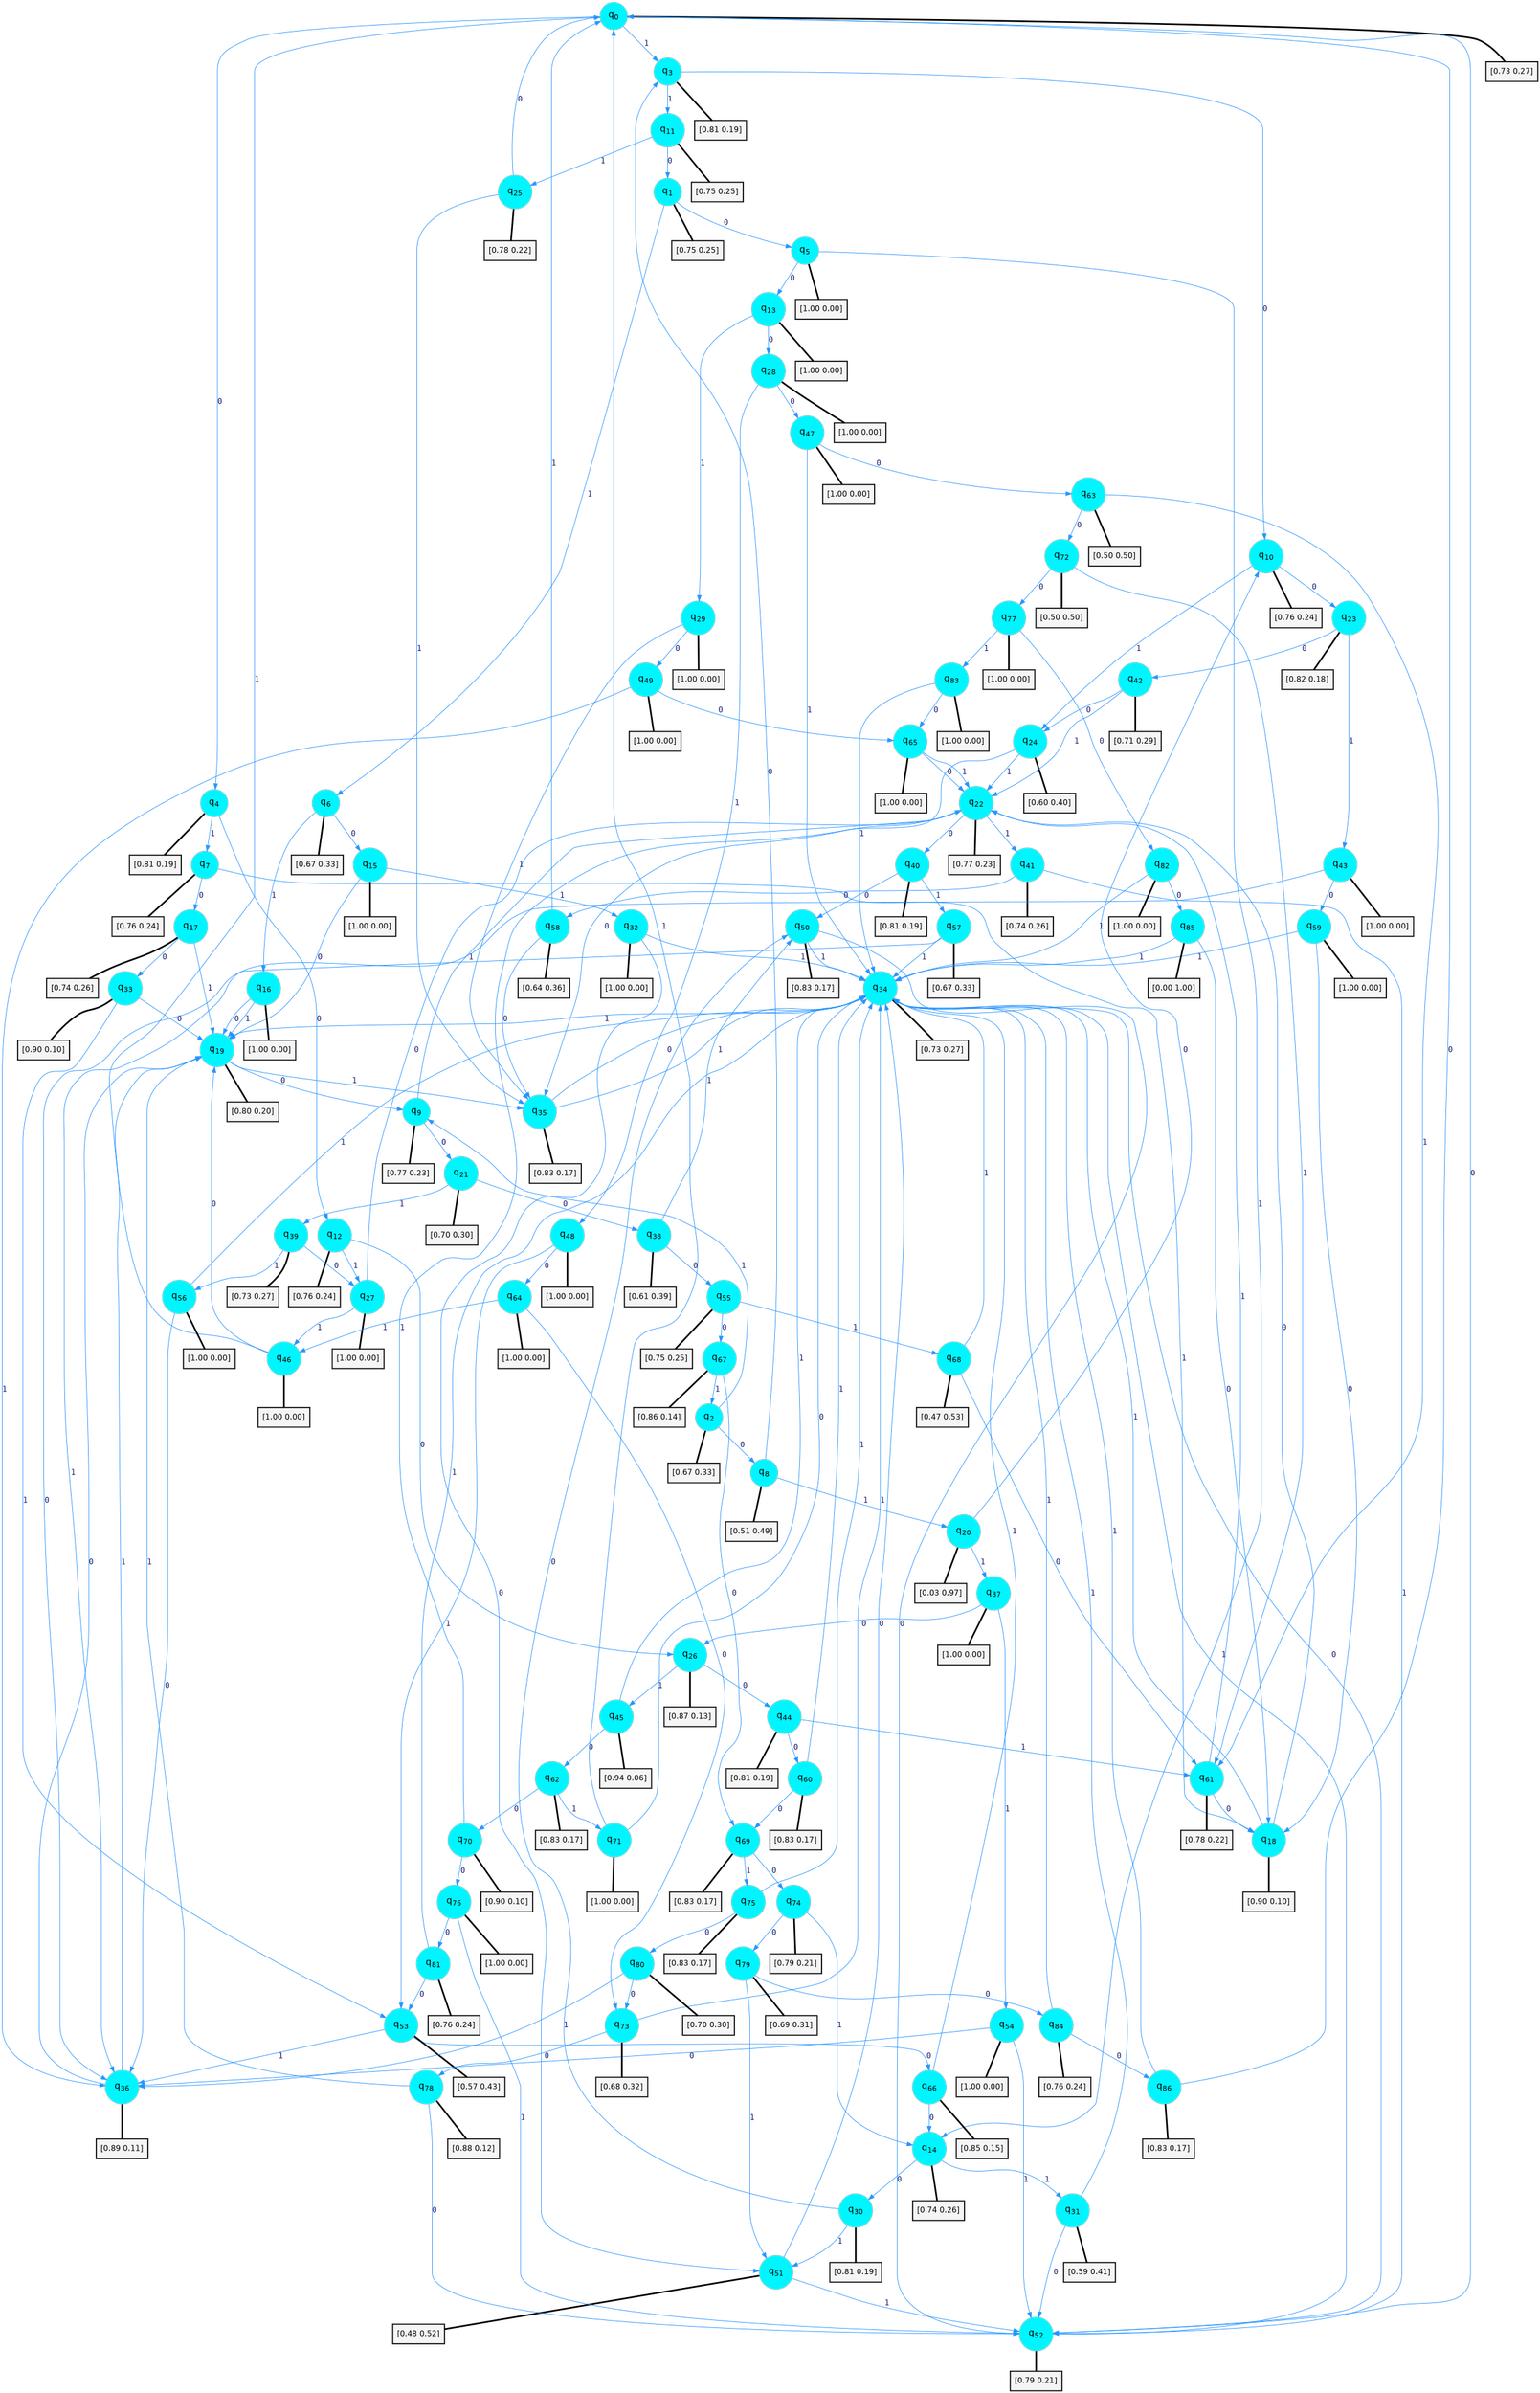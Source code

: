 digraph G {
graph [
bgcolor=transparent, dpi=300, rankdir=TD, size="40,25"];
node [
color=gray, fillcolor=turquoise1, fontcolor=black, fontname=Helvetica, fontsize=16, fontweight=bold, shape=circle, style=filled];
edge [
arrowsize=1, color=dodgerblue1, fontcolor=midnightblue, fontname=courier, fontweight=bold, penwidth=1, style=solid, weight=20];
0[label=<q<SUB>0</SUB>>];
1[label=<q<SUB>1</SUB>>];
2[label=<q<SUB>2</SUB>>];
3[label=<q<SUB>3</SUB>>];
4[label=<q<SUB>4</SUB>>];
5[label=<q<SUB>5</SUB>>];
6[label=<q<SUB>6</SUB>>];
7[label=<q<SUB>7</SUB>>];
8[label=<q<SUB>8</SUB>>];
9[label=<q<SUB>9</SUB>>];
10[label=<q<SUB>10</SUB>>];
11[label=<q<SUB>11</SUB>>];
12[label=<q<SUB>12</SUB>>];
13[label=<q<SUB>13</SUB>>];
14[label=<q<SUB>14</SUB>>];
15[label=<q<SUB>15</SUB>>];
16[label=<q<SUB>16</SUB>>];
17[label=<q<SUB>17</SUB>>];
18[label=<q<SUB>18</SUB>>];
19[label=<q<SUB>19</SUB>>];
20[label=<q<SUB>20</SUB>>];
21[label=<q<SUB>21</SUB>>];
22[label=<q<SUB>22</SUB>>];
23[label=<q<SUB>23</SUB>>];
24[label=<q<SUB>24</SUB>>];
25[label=<q<SUB>25</SUB>>];
26[label=<q<SUB>26</SUB>>];
27[label=<q<SUB>27</SUB>>];
28[label=<q<SUB>28</SUB>>];
29[label=<q<SUB>29</SUB>>];
30[label=<q<SUB>30</SUB>>];
31[label=<q<SUB>31</SUB>>];
32[label=<q<SUB>32</SUB>>];
33[label=<q<SUB>33</SUB>>];
34[label=<q<SUB>34</SUB>>];
35[label=<q<SUB>35</SUB>>];
36[label=<q<SUB>36</SUB>>];
37[label=<q<SUB>37</SUB>>];
38[label=<q<SUB>38</SUB>>];
39[label=<q<SUB>39</SUB>>];
40[label=<q<SUB>40</SUB>>];
41[label=<q<SUB>41</SUB>>];
42[label=<q<SUB>42</SUB>>];
43[label=<q<SUB>43</SUB>>];
44[label=<q<SUB>44</SUB>>];
45[label=<q<SUB>45</SUB>>];
46[label=<q<SUB>46</SUB>>];
47[label=<q<SUB>47</SUB>>];
48[label=<q<SUB>48</SUB>>];
49[label=<q<SUB>49</SUB>>];
50[label=<q<SUB>50</SUB>>];
51[label=<q<SUB>51</SUB>>];
52[label=<q<SUB>52</SUB>>];
53[label=<q<SUB>53</SUB>>];
54[label=<q<SUB>54</SUB>>];
55[label=<q<SUB>55</SUB>>];
56[label=<q<SUB>56</SUB>>];
57[label=<q<SUB>57</SUB>>];
58[label=<q<SUB>58</SUB>>];
59[label=<q<SUB>59</SUB>>];
60[label=<q<SUB>60</SUB>>];
61[label=<q<SUB>61</SUB>>];
62[label=<q<SUB>62</SUB>>];
63[label=<q<SUB>63</SUB>>];
64[label=<q<SUB>64</SUB>>];
65[label=<q<SUB>65</SUB>>];
66[label=<q<SUB>66</SUB>>];
67[label=<q<SUB>67</SUB>>];
68[label=<q<SUB>68</SUB>>];
69[label=<q<SUB>69</SUB>>];
70[label=<q<SUB>70</SUB>>];
71[label=<q<SUB>71</SUB>>];
72[label=<q<SUB>72</SUB>>];
73[label=<q<SUB>73</SUB>>];
74[label=<q<SUB>74</SUB>>];
75[label=<q<SUB>75</SUB>>];
76[label=<q<SUB>76</SUB>>];
77[label=<q<SUB>77</SUB>>];
78[label=<q<SUB>78</SUB>>];
79[label=<q<SUB>79</SUB>>];
80[label=<q<SUB>80</SUB>>];
81[label=<q<SUB>81</SUB>>];
82[label=<q<SUB>82</SUB>>];
83[label=<q<SUB>83</SUB>>];
84[label=<q<SUB>84</SUB>>];
85[label=<q<SUB>85</SUB>>];
86[label=<q<SUB>86</SUB>>];
87[label="[0.73 0.27]", shape=box,fontcolor=black, fontname=Helvetica, fontsize=14, penwidth=2, fillcolor=whitesmoke,color=black];
88[label="[0.75 0.25]", shape=box,fontcolor=black, fontname=Helvetica, fontsize=14, penwidth=2, fillcolor=whitesmoke,color=black];
89[label="[0.67 0.33]", shape=box,fontcolor=black, fontname=Helvetica, fontsize=14, penwidth=2, fillcolor=whitesmoke,color=black];
90[label="[0.81 0.19]", shape=box,fontcolor=black, fontname=Helvetica, fontsize=14, penwidth=2, fillcolor=whitesmoke,color=black];
91[label="[0.81 0.19]", shape=box,fontcolor=black, fontname=Helvetica, fontsize=14, penwidth=2, fillcolor=whitesmoke,color=black];
92[label="[1.00 0.00]", shape=box,fontcolor=black, fontname=Helvetica, fontsize=14, penwidth=2, fillcolor=whitesmoke,color=black];
93[label="[0.67 0.33]", shape=box,fontcolor=black, fontname=Helvetica, fontsize=14, penwidth=2, fillcolor=whitesmoke,color=black];
94[label="[0.76 0.24]", shape=box,fontcolor=black, fontname=Helvetica, fontsize=14, penwidth=2, fillcolor=whitesmoke,color=black];
95[label="[0.51 0.49]", shape=box,fontcolor=black, fontname=Helvetica, fontsize=14, penwidth=2, fillcolor=whitesmoke,color=black];
96[label="[0.77 0.23]", shape=box,fontcolor=black, fontname=Helvetica, fontsize=14, penwidth=2, fillcolor=whitesmoke,color=black];
97[label="[0.76 0.24]", shape=box,fontcolor=black, fontname=Helvetica, fontsize=14, penwidth=2, fillcolor=whitesmoke,color=black];
98[label="[0.75 0.25]", shape=box,fontcolor=black, fontname=Helvetica, fontsize=14, penwidth=2, fillcolor=whitesmoke,color=black];
99[label="[0.76 0.24]", shape=box,fontcolor=black, fontname=Helvetica, fontsize=14, penwidth=2, fillcolor=whitesmoke,color=black];
100[label="[1.00 0.00]", shape=box,fontcolor=black, fontname=Helvetica, fontsize=14, penwidth=2, fillcolor=whitesmoke,color=black];
101[label="[0.74 0.26]", shape=box,fontcolor=black, fontname=Helvetica, fontsize=14, penwidth=2, fillcolor=whitesmoke,color=black];
102[label="[1.00 0.00]", shape=box,fontcolor=black, fontname=Helvetica, fontsize=14, penwidth=2, fillcolor=whitesmoke,color=black];
103[label="[1.00 0.00]", shape=box,fontcolor=black, fontname=Helvetica, fontsize=14, penwidth=2, fillcolor=whitesmoke,color=black];
104[label="[0.74 0.26]", shape=box,fontcolor=black, fontname=Helvetica, fontsize=14, penwidth=2, fillcolor=whitesmoke,color=black];
105[label="[0.90 0.10]", shape=box,fontcolor=black, fontname=Helvetica, fontsize=14, penwidth=2, fillcolor=whitesmoke,color=black];
106[label="[0.80 0.20]", shape=box,fontcolor=black, fontname=Helvetica, fontsize=14, penwidth=2, fillcolor=whitesmoke,color=black];
107[label="[0.03 0.97]", shape=box,fontcolor=black, fontname=Helvetica, fontsize=14, penwidth=2, fillcolor=whitesmoke,color=black];
108[label="[0.70 0.30]", shape=box,fontcolor=black, fontname=Helvetica, fontsize=14, penwidth=2, fillcolor=whitesmoke,color=black];
109[label="[0.77 0.23]", shape=box,fontcolor=black, fontname=Helvetica, fontsize=14, penwidth=2, fillcolor=whitesmoke,color=black];
110[label="[0.82 0.18]", shape=box,fontcolor=black, fontname=Helvetica, fontsize=14, penwidth=2, fillcolor=whitesmoke,color=black];
111[label="[0.60 0.40]", shape=box,fontcolor=black, fontname=Helvetica, fontsize=14, penwidth=2, fillcolor=whitesmoke,color=black];
112[label="[0.78 0.22]", shape=box,fontcolor=black, fontname=Helvetica, fontsize=14, penwidth=2, fillcolor=whitesmoke,color=black];
113[label="[0.87 0.13]", shape=box,fontcolor=black, fontname=Helvetica, fontsize=14, penwidth=2, fillcolor=whitesmoke,color=black];
114[label="[1.00 0.00]", shape=box,fontcolor=black, fontname=Helvetica, fontsize=14, penwidth=2, fillcolor=whitesmoke,color=black];
115[label="[1.00 0.00]", shape=box,fontcolor=black, fontname=Helvetica, fontsize=14, penwidth=2, fillcolor=whitesmoke,color=black];
116[label="[1.00 0.00]", shape=box,fontcolor=black, fontname=Helvetica, fontsize=14, penwidth=2, fillcolor=whitesmoke,color=black];
117[label="[0.81 0.19]", shape=box,fontcolor=black, fontname=Helvetica, fontsize=14, penwidth=2, fillcolor=whitesmoke,color=black];
118[label="[0.59 0.41]", shape=box,fontcolor=black, fontname=Helvetica, fontsize=14, penwidth=2, fillcolor=whitesmoke,color=black];
119[label="[1.00 0.00]", shape=box,fontcolor=black, fontname=Helvetica, fontsize=14, penwidth=2, fillcolor=whitesmoke,color=black];
120[label="[0.90 0.10]", shape=box,fontcolor=black, fontname=Helvetica, fontsize=14, penwidth=2, fillcolor=whitesmoke,color=black];
121[label="[0.73 0.27]", shape=box,fontcolor=black, fontname=Helvetica, fontsize=14, penwidth=2, fillcolor=whitesmoke,color=black];
122[label="[0.83 0.17]", shape=box,fontcolor=black, fontname=Helvetica, fontsize=14, penwidth=2, fillcolor=whitesmoke,color=black];
123[label="[0.89 0.11]", shape=box,fontcolor=black, fontname=Helvetica, fontsize=14, penwidth=2, fillcolor=whitesmoke,color=black];
124[label="[1.00 0.00]", shape=box,fontcolor=black, fontname=Helvetica, fontsize=14, penwidth=2, fillcolor=whitesmoke,color=black];
125[label="[0.61 0.39]", shape=box,fontcolor=black, fontname=Helvetica, fontsize=14, penwidth=2, fillcolor=whitesmoke,color=black];
126[label="[0.73 0.27]", shape=box,fontcolor=black, fontname=Helvetica, fontsize=14, penwidth=2, fillcolor=whitesmoke,color=black];
127[label="[0.81 0.19]", shape=box,fontcolor=black, fontname=Helvetica, fontsize=14, penwidth=2, fillcolor=whitesmoke,color=black];
128[label="[0.74 0.26]", shape=box,fontcolor=black, fontname=Helvetica, fontsize=14, penwidth=2, fillcolor=whitesmoke,color=black];
129[label="[0.71 0.29]", shape=box,fontcolor=black, fontname=Helvetica, fontsize=14, penwidth=2, fillcolor=whitesmoke,color=black];
130[label="[1.00 0.00]", shape=box,fontcolor=black, fontname=Helvetica, fontsize=14, penwidth=2, fillcolor=whitesmoke,color=black];
131[label="[0.81 0.19]", shape=box,fontcolor=black, fontname=Helvetica, fontsize=14, penwidth=2, fillcolor=whitesmoke,color=black];
132[label="[0.94 0.06]", shape=box,fontcolor=black, fontname=Helvetica, fontsize=14, penwidth=2, fillcolor=whitesmoke,color=black];
133[label="[1.00 0.00]", shape=box,fontcolor=black, fontname=Helvetica, fontsize=14, penwidth=2, fillcolor=whitesmoke,color=black];
134[label="[1.00 0.00]", shape=box,fontcolor=black, fontname=Helvetica, fontsize=14, penwidth=2, fillcolor=whitesmoke,color=black];
135[label="[1.00 0.00]", shape=box,fontcolor=black, fontname=Helvetica, fontsize=14, penwidth=2, fillcolor=whitesmoke,color=black];
136[label="[1.00 0.00]", shape=box,fontcolor=black, fontname=Helvetica, fontsize=14, penwidth=2, fillcolor=whitesmoke,color=black];
137[label="[0.83 0.17]", shape=box,fontcolor=black, fontname=Helvetica, fontsize=14, penwidth=2, fillcolor=whitesmoke,color=black];
138[label="[0.48 0.52]", shape=box,fontcolor=black, fontname=Helvetica, fontsize=14, penwidth=2, fillcolor=whitesmoke,color=black];
139[label="[0.79 0.21]", shape=box,fontcolor=black, fontname=Helvetica, fontsize=14, penwidth=2, fillcolor=whitesmoke,color=black];
140[label="[0.57 0.43]", shape=box,fontcolor=black, fontname=Helvetica, fontsize=14, penwidth=2, fillcolor=whitesmoke,color=black];
141[label="[1.00 0.00]", shape=box,fontcolor=black, fontname=Helvetica, fontsize=14, penwidth=2, fillcolor=whitesmoke,color=black];
142[label="[0.75 0.25]", shape=box,fontcolor=black, fontname=Helvetica, fontsize=14, penwidth=2, fillcolor=whitesmoke,color=black];
143[label="[1.00 0.00]", shape=box,fontcolor=black, fontname=Helvetica, fontsize=14, penwidth=2, fillcolor=whitesmoke,color=black];
144[label="[0.67 0.33]", shape=box,fontcolor=black, fontname=Helvetica, fontsize=14, penwidth=2, fillcolor=whitesmoke,color=black];
145[label="[0.64 0.36]", shape=box,fontcolor=black, fontname=Helvetica, fontsize=14, penwidth=2, fillcolor=whitesmoke,color=black];
146[label="[1.00 0.00]", shape=box,fontcolor=black, fontname=Helvetica, fontsize=14, penwidth=2, fillcolor=whitesmoke,color=black];
147[label="[0.83 0.17]", shape=box,fontcolor=black, fontname=Helvetica, fontsize=14, penwidth=2, fillcolor=whitesmoke,color=black];
148[label="[0.78 0.22]", shape=box,fontcolor=black, fontname=Helvetica, fontsize=14, penwidth=2, fillcolor=whitesmoke,color=black];
149[label="[0.83 0.17]", shape=box,fontcolor=black, fontname=Helvetica, fontsize=14, penwidth=2, fillcolor=whitesmoke,color=black];
150[label="[0.50 0.50]", shape=box,fontcolor=black, fontname=Helvetica, fontsize=14, penwidth=2, fillcolor=whitesmoke,color=black];
151[label="[1.00 0.00]", shape=box,fontcolor=black, fontname=Helvetica, fontsize=14, penwidth=2, fillcolor=whitesmoke,color=black];
152[label="[1.00 0.00]", shape=box,fontcolor=black, fontname=Helvetica, fontsize=14, penwidth=2, fillcolor=whitesmoke,color=black];
153[label="[0.85 0.15]", shape=box,fontcolor=black, fontname=Helvetica, fontsize=14, penwidth=2, fillcolor=whitesmoke,color=black];
154[label="[0.86 0.14]", shape=box,fontcolor=black, fontname=Helvetica, fontsize=14, penwidth=2, fillcolor=whitesmoke,color=black];
155[label="[0.47 0.53]", shape=box,fontcolor=black, fontname=Helvetica, fontsize=14, penwidth=2, fillcolor=whitesmoke,color=black];
156[label="[0.83 0.17]", shape=box,fontcolor=black, fontname=Helvetica, fontsize=14, penwidth=2, fillcolor=whitesmoke,color=black];
157[label="[0.90 0.10]", shape=box,fontcolor=black, fontname=Helvetica, fontsize=14, penwidth=2, fillcolor=whitesmoke,color=black];
158[label="[1.00 0.00]", shape=box,fontcolor=black, fontname=Helvetica, fontsize=14, penwidth=2, fillcolor=whitesmoke,color=black];
159[label="[0.50 0.50]", shape=box,fontcolor=black, fontname=Helvetica, fontsize=14, penwidth=2, fillcolor=whitesmoke,color=black];
160[label="[0.68 0.32]", shape=box,fontcolor=black, fontname=Helvetica, fontsize=14, penwidth=2, fillcolor=whitesmoke,color=black];
161[label="[0.79 0.21]", shape=box,fontcolor=black, fontname=Helvetica, fontsize=14, penwidth=2, fillcolor=whitesmoke,color=black];
162[label="[0.83 0.17]", shape=box,fontcolor=black, fontname=Helvetica, fontsize=14, penwidth=2, fillcolor=whitesmoke,color=black];
163[label="[1.00 0.00]", shape=box,fontcolor=black, fontname=Helvetica, fontsize=14, penwidth=2, fillcolor=whitesmoke,color=black];
164[label="[1.00 0.00]", shape=box,fontcolor=black, fontname=Helvetica, fontsize=14, penwidth=2, fillcolor=whitesmoke,color=black];
165[label="[0.88 0.12]", shape=box,fontcolor=black, fontname=Helvetica, fontsize=14, penwidth=2, fillcolor=whitesmoke,color=black];
166[label="[0.69 0.31]", shape=box,fontcolor=black, fontname=Helvetica, fontsize=14, penwidth=2, fillcolor=whitesmoke,color=black];
167[label="[0.70 0.30]", shape=box,fontcolor=black, fontname=Helvetica, fontsize=14, penwidth=2, fillcolor=whitesmoke,color=black];
168[label="[0.76 0.24]", shape=box,fontcolor=black, fontname=Helvetica, fontsize=14, penwidth=2, fillcolor=whitesmoke,color=black];
169[label="[1.00 0.00]", shape=box,fontcolor=black, fontname=Helvetica, fontsize=14, penwidth=2, fillcolor=whitesmoke,color=black];
170[label="[1.00 0.00]", shape=box,fontcolor=black, fontname=Helvetica, fontsize=14, penwidth=2, fillcolor=whitesmoke,color=black];
171[label="[0.76 0.24]", shape=box,fontcolor=black, fontname=Helvetica, fontsize=14, penwidth=2, fillcolor=whitesmoke,color=black];
172[label="[0.00 1.00]", shape=box,fontcolor=black, fontname=Helvetica, fontsize=14, penwidth=2, fillcolor=whitesmoke,color=black];
173[label="[0.83 0.17]", shape=box,fontcolor=black, fontname=Helvetica, fontsize=14, penwidth=2, fillcolor=whitesmoke,color=black];
0->4 [label=0];
0->3 [label=1];
0->87 [arrowhead=none, penwidth=3,color=black];
1->5 [label=0];
1->6 [label=1];
1->88 [arrowhead=none, penwidth=3,color=black];
2->8 [label=0];
2->9 [label=1];
2->89 [arrowhead=none, penwidth=3,color=black];
3->10 [label=0];
3->11 [label=1];
3->90 [arrowhead=none, penwidth=3,color=black];
4->12 [label=0];
4->7 [label=1];
4->91 [arrowhead=none, penwidth=3,color=black];
5->13 [label=0];
5->14 [label=1];
5->92 [arrowhead=none, penwidth=3,color=black];
6->15 [label=0];
6->16 [label=1];
6->93 [arrowhead=none, penwidth=3,color=black];
7->17 [label=0];
7->18 [label=1];
7->94 [arrowhead=none, penwidth=3,color=black];
8->3 [label=0];
8->20 [label=1];
8->95 [arrowhead=none, penwidth=3,color=black];
9->21 [label=0];
9->22 [label=1];
9->96 [arrowhead=none, penwidth=3,color=black];
10->23 [label=0];
10->24 [label=1];
10->97 [arrowhead=none, penwidth=3,color=black];
11->1 [label=0];
11->25 [label=1];
11->98 [arrowhead=none, penwidth=3,color=black];
12->26 [label=0];
12->27 [label=1];
12->99 [arrowhead=none, penwidth=3,color=black];
13->28 [label=0];
13->29 [label=1];
13->100 [arrowhead=none, penwidth=3,color=black];
14->30 [label=0];
14->31 [label=1];
14->101 [arrowhead=none, penwidth=3,color=black];
15->19 [label=0];
15->32 [label=1];
15->102 [arrowhead=none, penwidth=3,color=black];
16->19 [label=0];
16->19 [label=1];
16->103 [arrowhead=none, penwidth=3,color=black];
17->33 [label=0];
17->19 [label=1];
17->104 [arrowhead=none, penwidth=3,color=black];
18->22 [label=0];
18->34 [label=1];
18->105 [arrowhead=none, penwidth=3,color=black];
19->9 [label=0];
19->35 [label=1];
19->106 [arrowhead=none, penwidth=3,color=black];
20->10 [label=0];
20->37 [label=1];
20->107 [arrowhead=none, penwidth=3,color=black];
21->38 [label=0];
21->39 [label=1];
21->108 [arrowhead=none, penwidth=3,color=black];
22->40 [label=0];
22->41 [label=1];
22->109 [arrowhead=none, penwidth=3,color=black];
23->42 [label=0];
23->43 [label=1];
23->110 [arrowhead=none, penwidth=3,color=black];
24->35 [label=0];
24->22 [label=1];
24->111 [arrowhead=none, penwidth=3,color=black];
25->0 [label=0];
25->35 [label=1];
25->112 [arrowhead=none, penwidth=3,color=black];
26->44 [label=0];
26->45 [label=1];
26->113 [arrowhead=none, penwidth=3,color=black];
27->22 [label=0];
27->46 [label=1];
27->114 [arrowhead=none, penwidth=3,color=black];
28->47 [label=0];
28->48 [label=1];
28->115 [arrowhead=none, penwidth=3,color=black];
29->49 [label=0];
29->35 [label=1];
29->116 [arrowhead=none, penwidth=3,color=black];
30->50 [label=0];
30->51 [label=1];
30->117 [arrowhead=none, penwidth=3,color=black];
31->52 [label=0];
31->34 [label=1];
31->118 [arrowhead=none, penwidth=3,color=black];
32->51 [label=0];
32->34 [label=1];
32->119 [arrowhead=none, penwidth=3,color=black];
33->19 [label=0];
33->53 [label=1];
33->120 [arrowhead=none, penwidth=3,color=black];
34->52 [label=0];
34->19 [label=1];
34->121 [arrowhead=none, penwidth=3,color=black];
35->34 [label=0];
35->34 [label=1];
35->122 [arrowhead=none, penwidth=3,color=black];
36->19 [label=0];
36->19 [label=1];
36->123 [arrowhead=none, penwidth=3,color=black];
37->26 [label=0];
37->54 [label=1];
37->124 [arrowhead=none, penwidth=3,color=black];
38->55 [label=0];
38->50 [label=1];
38->125 [arrowhead=none, penwidth=3,color=black];
39->27 [label=0];
39->56 [label=1];
39->126 [arrowhead=none, penwidth=3,color=black];
40->50 [label=0];
40->57 [label=1];
40->127 [arrowhead=none, penwidth=3,color=black];
41->58 [label=0];
41->52 [label=1];
41->128 [arrowhead=none, penwidth=3,color=black];
42->24 [label=0];
42->22 [label=1];
42->129 [arrowhead=none, penwidth=3,color=black];
43->59 [label=0];
43->36 [label=1];
43->130 [arrowhead=none, penwidth=3,color=black];
44->60 [label=0];
44->61 [label=1];
44->131 [arrowhead=none, penwidth=3,color=black];
45->62 [label=0];
45->34 [label=1];
45->132 [arrowhead=none, penwidth=3,color=black];
46->19 [label=0];
46->0 [label=1];
46->133 [arrowhead=none, penwidth=3,color=black];
47->63 [label=0];
47->34 [label=1];
47->134 [arrowhead=none, penwidth=3,color=black];
48->64 [label=0];
48->53 [label=1];
48->135 [arrowhead=none, penwidth=3,color=black];
49->65 [label=0];
49->36 [label=1];
49->136 [arrowhead=none, penwidth=3,color=black];
50->52 [label=0];
50->34 [label=1];
50->137 [arrowhead=none, penwidth=3,color=black];
51->34 [label=0];
51->52 [label=1];
51->138 [arrowhead=none, penwidth=3,color=black];
52->0 [label=0];
52->34 [label=1];
52->139 [arrowhead=none, penwidth=3,color=black];
53->66 [label=0];
53->36 [label=1];
53->140 [arrowhead=none, penwidth=3,color=black];
54->36 [label=0];
54->52 [label=1];
54->141 [arrowhead=none, penwidth=3,color=black];
55->67 [label=0];
55->68 [label=1];
55->142 [arrowhead=none, penwidth=3,color=black];
56->36 [label=0];
56->34 [label=1];
56->143 [arrowhead=none, penwidth=3,color=black];
57->36 [label=0];
57->34 [label=1];
57->144 [arrowhead=none, penwidth=3,color=black];
58->35 [label=0];
58->0 [label=1];
58->145 [arrowhead=none, penwidth=3,color=black];
59->18 [label=0];
59->34 [label=1];
59->146 [arrowhead=none, penwidth=3,color=black];
60->69 [label=0];
60->34 [label=1];
60->147 [arrowhead=none, penwidth=3,color=black];
61->18 [label=0];
61->22 [label=1];
61->148 [arrowhead=none, penwidth=3,color=black];
62->70 [label=0];
62->71 [label=1];
62->149 [arrowhead=none, penwidth=3,color=black];
63->72 [label=0];
63->61 [label=1];
63->150 [arrowhead=none, penwidth=3,color=black];
64->73 [label=0];
64->46 [label=1];
64->151 [arrowhead=none, penwidth=3,color=black];
65->22 [label=0];
65->22 [label=1];
65->152 [arrowhead=none, penwidth=3,color=black];
66->14 [label=0];
66->34 [label=1];
66->153 [arrowhead=none, penwidth=3,color=black];
67->69 [label=0];
67->2 [label=1];
67->154 [arrowhead=none, penwidth=3,color=black];
68->61 [label=0];
68->34 [label=1];
68->155 [arrowhead=none, penwidth=3,color=black];
69->74 [label=0];
69->75 [label=1];
69->156 [arrowhead=none, penwidth=3,color=black];
70->76 [label=0];
70->22 [label=1];
70->157 [arrowhead=none, penwidth=3,color=black];
71->34 [label=0];
71->0 [label=1];
71->158 [arrowhead=none, penwidth=3,color=black];
72->77 [label=0];
72->61 [label=1];
72->159 [arrowhead=none, penwidth=3,color=black];
73->78 [label=0];
73->34 [label=1];
73->160 [arrowhead=none, penwidth=3,color=black];
74->79 [label=0];
74->14 [label=1];
74->161 [arrowhead=none, penwidth=3,color=black];
75->80 [label=0];
75->34 [label=1];
75->162 [arrowhead=none, penwidth=3,color=black];
76->81 [label=0];
76->52 [label=1];
76->163 [arrowhead=none, penwidth=3,color=black];
77->82 [label=0];
77->83 [label=1];
77->164 [arrowhead=none, penwidth=3,color=black];
78->52 [label=0];
78->19 [label=1];
78->165 [arrowhead=none, penwidth=3,color=black];
79->84 [label=0];
79->51 [label=1];
79->166 [arrowhead=none, penwidth=3,color=black];
80->73 [label=0];
80->36 [label=1];
80->167 [arrowhead=none, penwidth=3,color=black];
81->53 [label=0];
81->34 [label=1];
81->168 [arrowhead=none, penwidth=3,color=black];
82->85 [label=0];
82->34 [label=1];
82->169 [arrowhead=none, penwidth=3,color=black];
83->65 [label=0];
83->34 [label=1];
83->170 [arrowhead=none, penwidth=3,color=black];
84->86 [label=0];
84->34 [label=1];
84->171 [arrowhead=none, penwidth=3,color=black];
85->18 [label=0];
85->34 [label=1];
85->172 [arrowhead=none, penwidth=3,color=black];
86->0 [label=0];
86->34 [label=1];
86->173 [arrowhead=none, penwidth=3,color=black];
}
